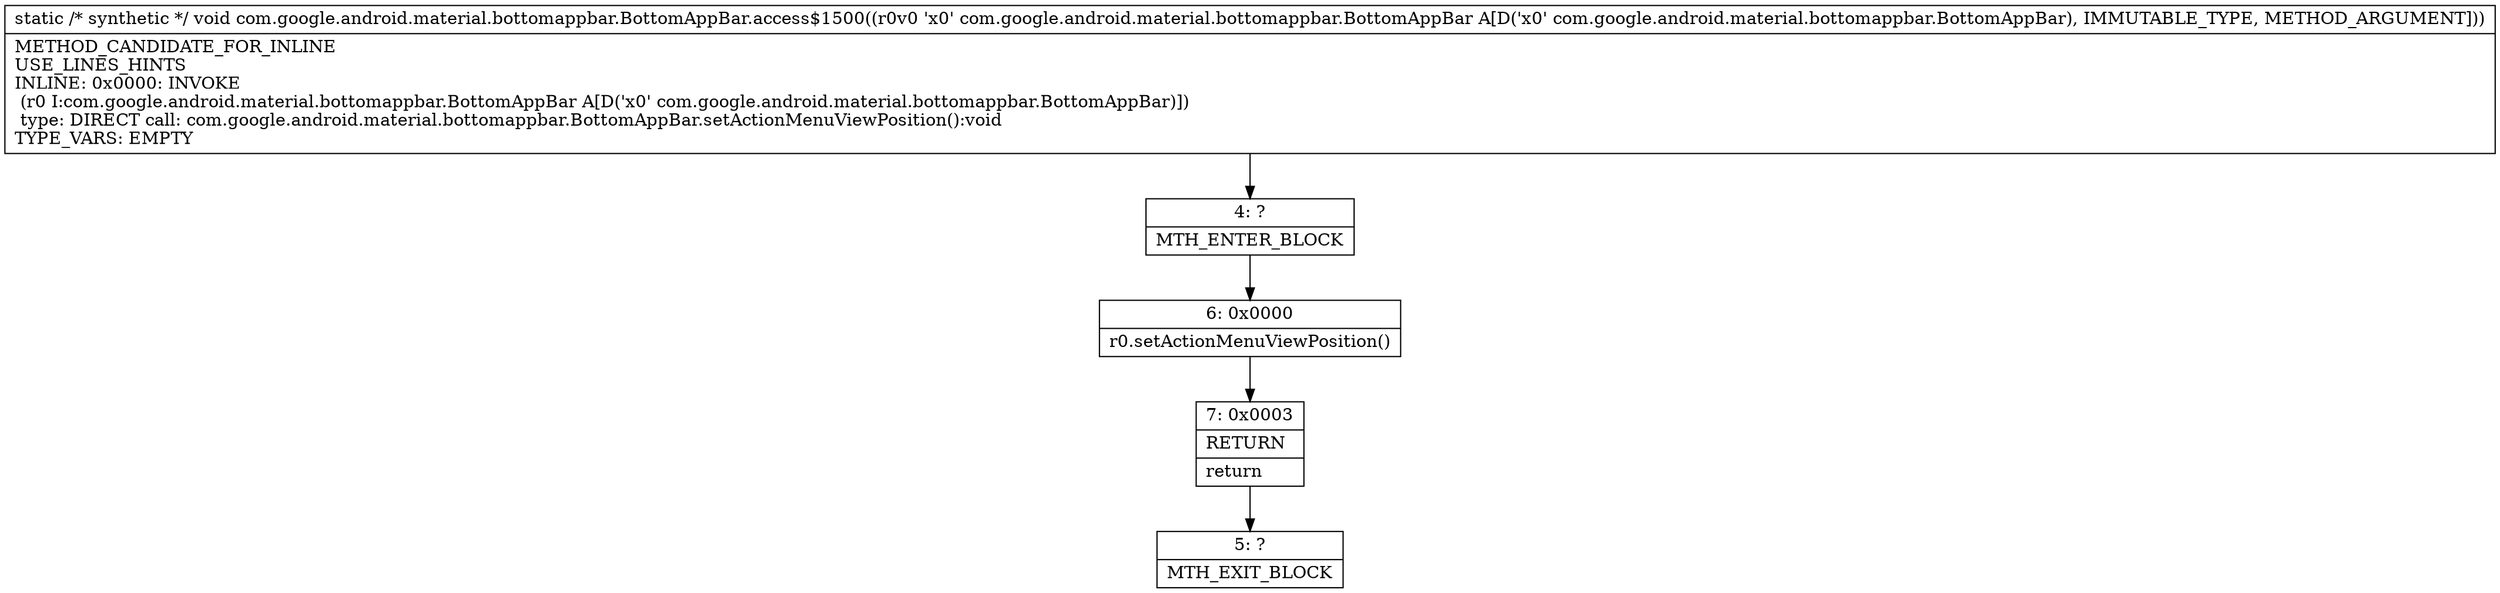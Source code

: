 digraph "CFG forcom.google.android.material.bottomappbar.BottomAppBar.access$1500(Lcom\/google\/android\/material\/bottomappbar\/BottomAppBar;)V" {
Node_4 [shape=record,label="{4\:\ ?|MTH_ENTER_BLOCK\l}"];
Node_6 [shape=record,label="{6\:\ 0x0000|r0.setActionMenuViewPosition()\l}"];
Node_7 [shape=record,label="{7\:\ 0x0003|RETURN\l|return\l}"];
Node_5 [shape=record,label="{5\:\ ?|MTH_EXIT_BLOCK\l}"];
MethodNode[shape=record,label="{static \/* synthetic *\/ void com.google.android.material.bottomappbar.BottomAppBar.access$1500((r0v0 'x0' com.google.android.material.bottomappbar.BottomAppBar A[D('x0' com.google.android.material.bottomappbar.BottomAppBar), IMMUTABLE_TYPE, METHOD_ARGUMENT]))  | METHOD_CANDIDATE_FOR_INLINE\lUSE_LINES_HINTS\lINLINE: 0x0000: INVOKE  \l  (r0 I:com.google.android.material.bottomappbar.BottomAppBar A[D('x0' com.google.android.material.bottomappbar.BottomAppBar)])\l type: DIRECT call: com.google.android.material.bottomappbar.BottomAppBar.setActionMenuViewPosition():void\lTYPE_VARS: EMPTY\l}"];
MethodNode -> Node_4;Node_4 -> Node_6;
Node_6 -> Node_7;
Node_7 -> Node_5;
}


